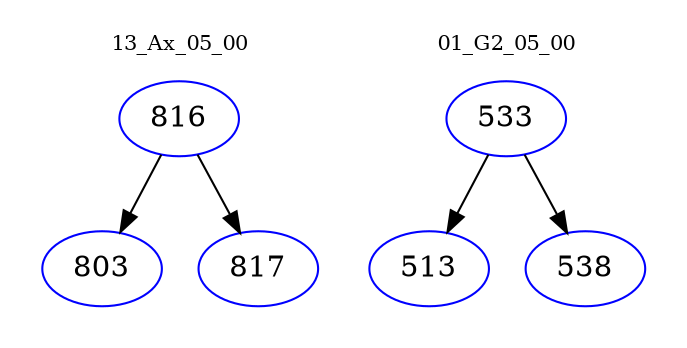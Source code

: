 digraph{
subgraph cluster_0 {
color = white
label = "13_Ax_05_00";
fontsize=10;
T0_816 [label="816", color="blue"]
T0_816 -> T0_803 [color="black"]
T0_803 [label="803", color="blue"]
T0_816 -> T0_817 [color="black"]
T0_817 [label="817", color="blue"]
}
subgraph cluster_1 {
color = white
label = "01_G2_05_00";
fontsize=10;
T1_533 [label="533", color="blue"]
T1_533 -> T1_513 [color="black"]
T1_513 [label="513", color="blue"]
T1_533 -> T1_538 [color="black"]
T1_538 [label="538", color="blue"]
}
}
